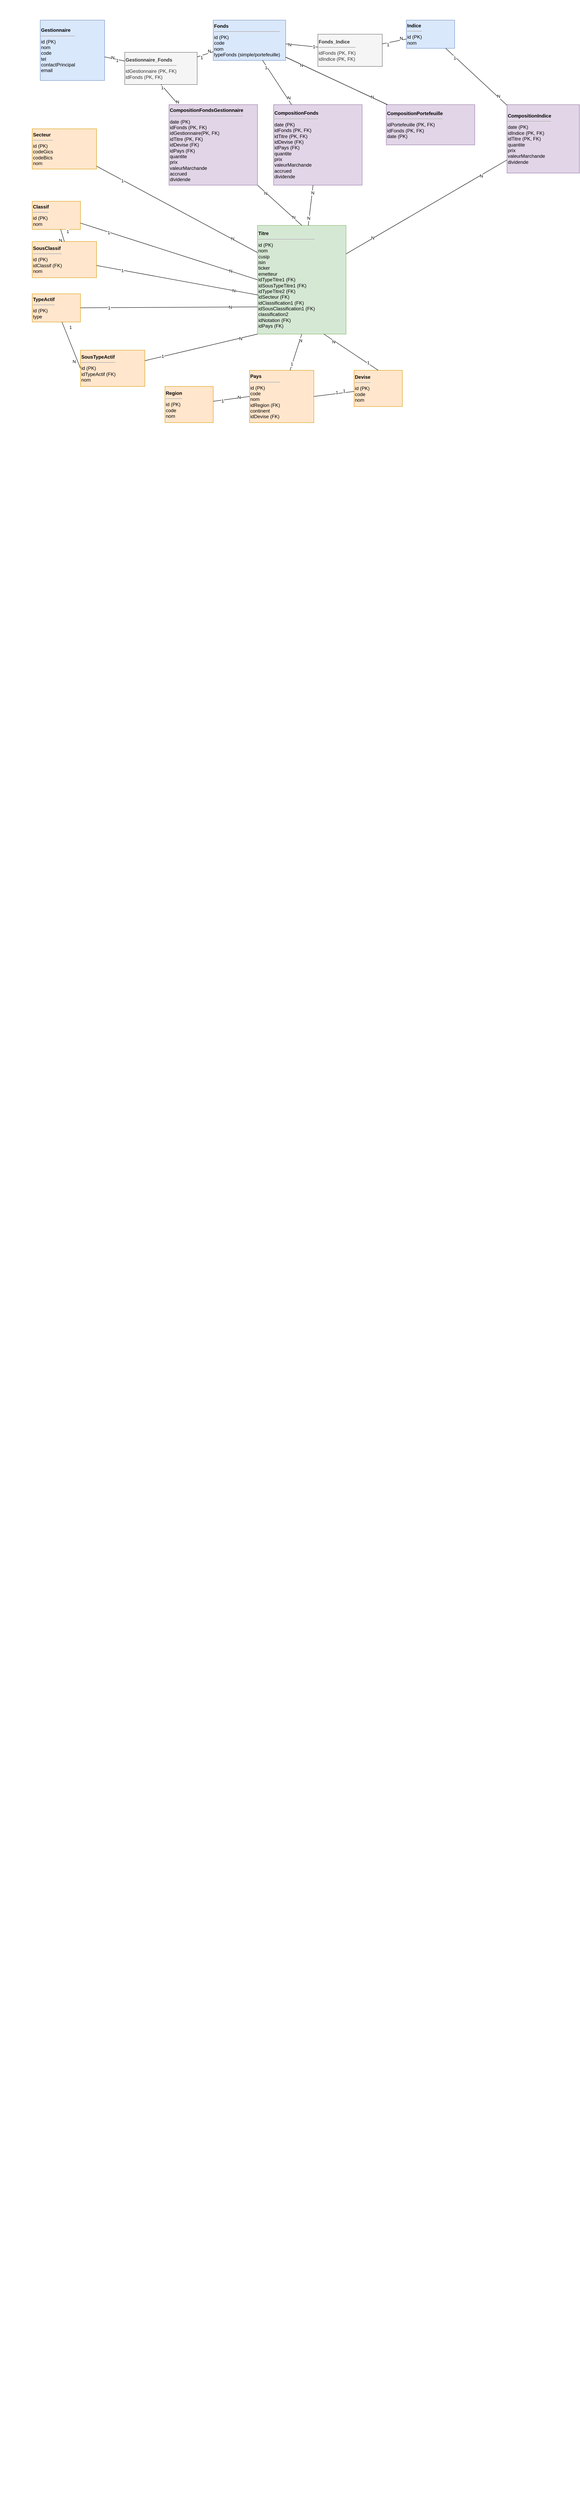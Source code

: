 <mxfile version="27.1.5">
  <diagram name="Page-1" id="4UnigXa3jdpaHzPcY24G">
    <mxGraphModel dx="1426" dy="785" grid="1" gridSize="10" guides="1" tooltips="1" connect="1" arrows="1" fold="1" page="1" pageScale="1" pageWidth="827" pageHeight="1169" math="0" shadow="0">
      <root>
        <mxCell id="0" />
        <mxCell id="1" parent="0" />
        <mxCell id="4aDz28I-DxQdhbOPWTqO-1" value="&#xa;  &#xa;    &#xa;      &#xa;        &#xa;        &#xa;        &#xa;          &#xa;        &#xa;        &#xa;          &#xa;        &#xa;        &#xa;          &#xa;        &#xa;        &#xa;          &#xa;        &#xa;        &#xa;          &#xa;        &#xa;        &#xa;          &#xa;        &#xa;        &#xa;          &#xa;        &#xa;        &#xa;          &#xa;        &#xa;        &#xa;          &#xa;        &#xa;        &#xa;          &#xa;        &#xa;        &#xa;          &#xa;        &#xa;        &#xa;          &#xa;        &#xa;&#xa;        &#xa;          &#xa;        &#xa;        &#xa;          &#xa;            &#xa;            &#xa;          &#xa;        &#xa;        &#xa;          &#xa;            &#xa;          &#xa;        &#xa;        &#xa;          &#xa;            &#xa;          &#xa;        &#xa;        &#xa;          &#xa;            &#xa;            &#xa;            &#xa;              &#xa;            &#xa;          &#xa;        &#xa;        &#xa;          &#xa;            &#xa;          &#xa;        &#xa;        &#xa;          &#xa;            &#xa;          &#xa;        &#xa;&#xa;        &#xa;          &#xa;        &#xa;        &#xa;          &#xa;            &#xa;            &#xa;            &#xa;              &#xa;              &#xa;            &#xa;          &#xa;        &#xa;        &#xa;          &#xa;            &#xa;          &#xa;        &#xa;        &#xa;          &#xa;            &#xa;          &#xa;        &#xa;        &#xa;          &#xa;            &#xa;            &#xa;          &#xa;        &#xa;        &#xa;          &#xa;            &#xa;          &#xa;        &#xa;        &#xa;          &#xa;            &#xa;          &#xa;        &#xa;&#xa;        &#xa;          &#xa;        &#xa;        &#xa;          &#xa;            &#xa;            &#xa;            &#xa;              &#xa;              &#xa;            &#xa;          &#xa;        &#xa;        &#xa;          &#xa;            &#xa;          &#xa;        &#xa;        &#xa;          &#xa;            &#xa;          &#xa;        &#xa;        &#xa;          &#xa;            &#xa;            &#xa;            &#xa;              &#xa;              &#xa;            &#xa;          &#xa;        &#xa;        &#xa;          &#xa;            &#xa;          &#xa;        &#xa;        &#xa;          &#xa;            &#xa;          &#xa;        &#xa;        &#xa;        &#xa;          &#xa;        &#xa;        &#xa;          &#xa;            &#xa;            &#xa;          &#xa;        &#xa;        &#xa;          &#xa;            &#xa;          &#xa;        &#xa;        &#xa;          &#xa;            &#xa;          &#xa;        &#xa;        &#xa;          &#xa;            &#xa;            &#xa;            &#xa;              &#xa;            &#xa;          &#xa;        &#xa;        &#xa;          &#xa;            &#xa;          &#xa;        &#xa;        &#xa;          &#xa;            &#xa;          &#xa;        &#xa;&#xa;        &#xa;          &#xa;        &#xa;        &#xa;          &#xa;            &#xa;            &#xa;          &#xa;        &#xa;        &#xa;          &#xa;            &#xa;          &#xa;        &#xa;        &#xa;          &#xa;            &#xa;          &#xa;        &#xa;        &#xa;          &#xa;            &#xa;            &#xa;            &#xa;              &#xa;              &#xa;            &#xa;          &#xa;        &#xa;        &#xa;          &#xa;            &#xa;          &#xa;        &#xa;        &#xa;          &#xa;            &#xa;          &#xa;        &#xa;&#xa;        &#xa;          &#xa;            &#xa;            &#xa;          &#xa;        &#xa;        &#xa;          &#xa;            &#xa;          &#xa;        &#xa;        &#xa;          &#xa;            &#xa;          &#xa;        &#xa;&#xa;        &#xa;          &#xa;            &#xa;            &#xa;            &#xa;              &#xa;              &#xa;            &#xa;          &#xa;        &#xa;        &#xa;          &#xa;            &#xa;          &#xa;        &#xa;        &#xa;          &#xa;            &#xa;          &#xa;        &#xa;&#xa;        &#xa;          &#xa;            &#xa;            &#xa;          &#xa;        &#xa;        &#xa;          &#xa;            &#xa;          &#xa;        &#xa;        &#xa;          &#xa;            &#xa;          &#xa;        &#xa;&#xa;        &#xa;          &#xa;            &#xa;            &#xa;          &#xa;        &#xa;        &#xa;          &#xa;            &#xa;          &#xa;        &#xa;        &#xa;          &#xa;            &#xa;          &#xa;        &#xa;&#xa;        &#xa;          &#xa;            &#xa;            &#xa;          &#xa;        &#xa;        &#xa;          &#xa;            &#xa;          &#xa;        &#xa;        &#xa;          &#xa;            &#xa;          &#xa;        &#xa;&#xa;        &#xa;          &#xa;            &#xa;            &#xa;          &#xa;        &#xa;        &#xa;          &#xa;            &#xa;          &#xa;        &#xa;        &#xa;          &#xa;            &#xa;          &#xa;        &#xa;&#xa;        &#xa;          &#xa;            &#xa;            &#xa;            &#xa;              &#xa;              &#xa;            &#xa;          &#xa;        &#xa;        &#xa;          &#xa;            &#xa;          &#xa;        &#xa;        &#xa;          &#xa;            &#xa;          &#xa;        &#xa;&#xa;        &#xa;          &#xa;            &#xa;            &#xa;            &#xa;              &#xa;              &#xa;            &#xa;          &#xa;        &#xa;        &#xa;          &#xa;            &#xa;          &#xa;        &#xa;        &#xa;          &#xa;            &#xa;          &#xa;        &#xa;&#xa;        &#xa;          &#xa;            &#xa;            &#xa;            &#xa;              &#xa;              &#xa;            &#xa;          &#xa;        &#xa;        &#xa;          &#xa;            &#xa;          &#xa;        &#xa;        &#xa;          &#xa;            &#xa;          &#xa;        &#xa;&#xa;        &#xa;          &#xa;            &#xa;            &#xa;            &#xa;              &#xa;              &#xa;            &#xa;          &#xa;        &#xa;        &#xa;          &#xa;            &#xa;          &#xa;        &#xa;        &#xa;          " style="text;whiteSpace=wrap;html=1;" parent="1" vertex="1">
          <mxGeometry width="30" height="6210" as="geometry" />
        </mxCell>
        <mxCell id="JOn8NHraKDoiAnN0dRts-1" value="&lt;b&gt;Gestionnaire&lt;/b&gt;&lt;hr&gt;id (PK)&lt;br&gt;nom&lt;br&gt;code&lt;br&gt;tel&lt;br&gt;contactPrincipal&lt;br&gt;email" style="rounded=0;whiteSpace=wrap;html=1;align=left;fillColor=#dae8fc;strokeColor=#6c8ebf;" vertex="1" parent="1">
          <mxGeometry x="100" y="50" width="160" height="150" as="geometry" />
        </mxCell>
        <mxCell id="JOn8NHraKDoiAnN0dRts-2" value="&lt;b&gt;Region&lt;/b&gt;&lt;hr&gt;id (PK)&lt;br&gt;code&lt;br&gt;nom" style="rounded=0;whiteSpace=wrap;html=1;align=left;fillColor=#ffe6cc;strokeColor=#d79b00;" vertex="1" parent="1">
          <mxGeometry x="410" y="960" width="120" height="90" as="geometry" />
        </mxCell>
        <mxCell id="JOn8NHraKDoiAnN0dRts-3" value="&lt;b&gt;Pays&lt;/b&gt;&lt;hr&gt;id (PK)&lt;br&gt;code&lt;br&gt;nom&lt;br&gt;idRegion (FK)&lt;br&gt;continent&lt;br&gt;idDevise (FK)" style="rounded=0;whiteSpace=wrap;html=1;align=left;fillColor=#ffe6cc;strokeColor=#d79b00;" vertex="1" parent="1">
          <mxGeometry x="620" y="920" width="160" height="130" as="geometry" />
        </mxCell>
        <mxCell id="JOn8NHraKDoiAnN0dRts-4" value="&lt;b&gt;Devise&lt;/b&gt;&lt;hr&gt;id (PK)&lt;br&gt;code&lt;br&gt;nom" style="rounded=0;whiteSpace=wrap;html=1;align=left;fillColor=#ffe6cc;strokeColor=#d79b00;" vertex="1" parent="1">
          <mxGeometry x="880" y="920" width="120" height="90" as="geometry" />
        </mxCell>
        <mxCell id="JOn8NHraKDoiAnN0dRts-5" value="&lt;b&gt;Secteur&lt;/b&gt;&lt;hr&gt;id (PK)&lt;br&gt;codeGics&lt;br&gt;codeBics&lt;br&gt;nom" style="rounded=0;whiteSpace=wrap;html=1;align=left;fillColor=#ffe6cc;strokeColor=#d79b00;" vertex="1" parent="1">
          <mxGeometry x="80" y="320" width="160" height="100" as="geometry" />
        </mxCell>
        <mxCell id="JOn8NHraKDoiAnN0dRts-6" value="&lt;b&gt;TypeActif&lt;/b&gt;&lt;hr&gt;id (PK)&lt;br&gt;type" style="rounded=0;whiteSpace=wrap;html=1;align=left;fillColor=#ffe6cc;strokeColor=#d79b00;" vertex="1" parent="1">
          <mxGeometry x="80" y="730" width="120" height="70" as="geometry" />
        </mxCell>
        <mxCell id="JOn8NHraKDoiAnN0dRts-7" value="&lt;b&gt;SousTypeActif&lt;/b&gt;&lt;hr&gt;id (PK)&lt;br&gt;idTypeActif (FK)&lt;br&gt;nom" style="rounded=0;whiteSpace=wrap;html=1;align=left;fillColor=#ffe6cc;strokeColor=#d79b00;" vertex="1" parent="1">
          <mxGeometry x="200" y="870" width="160" height="90" as="geometry" />
        </mxCell>
        <mxCell id="JOn8NHraKDoiAnN0dRts-8" value="&lt;b&gt;Classif&lt;/b&gt;&lt;hr&gt;id (PK)&lt;br&gt;nom" style="rounded=0;whiteSpace=wrap;html=1;align=left;fillColor=#ffe6cc;strokeColor=#d79b00;" vertex="1" parent="1">
          <mxGeometry x="80" y="500" width="120" height="70" as="geometry" />
        </mxCell>
        <mxCell id="JOn8NHraKDoiAnN0dRts-9" value="&lt;b&gt;SousClassif&lt;/b&gt;&lt;hr&gt;id (PK)&lt;br&gt;idClassif (FK)&lt;br&gt;nom" style="rounded=0;whiteSpace=wrap;html=1;align=left;fillColor=#ffe6cc;strokeColor=#d79b00;" vertex="1" parent="1">
          <mxGeometry x="80" y="600" width="160" height="90" as="geometry" />
        </mxCell>
        <mxCell id="JOn8NHraKDoiAnN0dRts-10" value="&lt;b&gt;Titre&lt;/b&gt;&lt;hr&gt;id (PK)&lt;br&gt;nom&lt;br&gt;cusip&lt;br&gt;isin&lt;br&gt;ticker&lt;br&gt;emetteur&lt;br&gt;idTypeTitre1 (FK)&lt;br&gt;idSousTypeTitre1 (FK)&lt;br&gt;idTypeTitre2 (FK)&lt;br&gt;idSecteur (FK)&lt;br&gt;idClassification1 (FK)&lt;br&gt;idSousClassification1 (FK)&lt;br&gt;classification2&lt;br&gt;idNotation (FK)&lt;br&gt;idPays (FK)" style="rounded=0;whiteSpace=wrap;html=1;align=left;fillColor=#d5e8d4;strokeColor=#82b366;" vertex="1" parent="1">
          <mxGeometry x="640" y="560" width="220" height="270" as="geometry" />
        </mxCell>
        <mxCell id="JOn8NHraKDoiAnN0dRts-11" value="&lt;b&gt;Indice&lt;/b&gt;&lt;hr&gt;id (PK)&lt;br&gt;nom" style="rounded=0;whiteSpace=wrap;html=1;align=left;fillColor=#dae8fc;strokeColor=#6c8ebf;" vertex="1" parent="1">
          <mxGeometry x="1010" y="50" width="120" height="70" as="geometry" />
        </mxCell>
        <mxCell id="JOn8NHraKDoiAnN0dRts-12" value="&lt;b&gt;Fonds&lt;/b&gt;&lt;hr&gt;id (PK)&lt;br&gt;code&lt;br&gt;nom&lt;br&gt;typeFonds (simple/portefeuille)" style="rounded=0;whiteSpace=wrap;html=1;align=left;fillColor=#dae8fc;strokeColor=#6c8ebf;" vertex="1" parent="1">
          <mxGeometry x="530" y="50" width="180" height="100" as="geometry" />
        </mxCell>
        <mxCell id="JOn8NHraKDoiAnN0dRts-13" value="&lt;b&gt;Gestionnaire_Fonds&lt;/b&gt;&lt;hr&gt;idGestionnaire (PK, FK)&lt;br&gt;idFonds (PK, FK)" style="rounded=0;whiteSpace=wrap;html=1;align=left;fillColor=#f5f5f5;fontColor=#333333;strokeColor=#666666;" vertex="1" parent="1">
          <mxGeometry x="310" y="130" width="180" height="80" as="geometry" />
        </mxCell>
        <mxCell id="JOn8NHraKDoiAnN0dRts-14" value="" style="endArrow=none;html=1;rounded=0;startArrow=none;startFill=0;" edge="1" parent="1" source="JOn8NHraKDoiAnN0dRts-1" target="JOn8NHraKDoiAnN0dRts-13">
          <mxGeometry width="50" height="50" relative="1" as="geometry">
            <mxPoint x="180" y="200" as="sourcePoint" />
            <mxPoint x="300" y="190" as="targetPoint" />
          </mxGeometry>
        </mxCell>
        <mxCell id="JOn8NHraKDoiAnN0dRts-15" value="N" style="edgeLabel;html=1;align=center;verticalAlign=middle;resizable=0;points=[];" vertex="1" connectable="0" parent="JOn8NHraKDoiAnN0dRts-14">
          <mxGeometry x="-0.8" y="2" relative="1" as="geometry">
            <mxPoint x="14" y="2" as="offset" />
          </mxGeometry>
        </mxCell>
        <mxCell id="JOn8NHraKDoiAnN0dRts-16" value="1" style="edgeLabel;html=1;align=center;verticalAlign=middle;resizable=0;points=[];" vertex="1" connectable="0" parent="JOn8NHraKDoiAnN0dRts-14">
          <mxGeometry x="0.67" y="2" relative="1" as="geometry">
            <mxPoint x="-11" y="2" as="offset" />
          </mxGeometry>
        </mxCell>
        <mxCell id="JOn8NHraKDoiAnN0dRts-17" value="" style="endArrow=none;html=1;rounded=0;startArrow=none;startFill=0;" edge="1" parent="1" source="JOn8NHraKDoiAnN0dRts-12" target="JOn8NHraKDoiAnN0dRts-13">
          <mxGeometry width="50" height="50" relative="1" as="geometry">
            <mxPoint x="690" y="550" as="sourcePoint" />
            <mxPoint x="480" y="190" as="targetPoint" />
          </mxGeometry>
        </mxCell>
        <mxCell id="JOn8NHraKDoiAnN0dRts-18" value="N" style="edgeLabel;html=1;align=center;verticalAlign=middle;resizable=0;points=[];" vertex="1" connectable="0" parent="JOn8NHraKDoiAnN0dRts-17">
          <mxGeometry x="-0.66" y="-2" relative="1" as="geometry">
            <mxPoint x="-3" y="-2" as="offset" />
          </mxGeometry>
        </mxCell>
        <mxCell id="JOn8NHraKDoiAnN0dRts-19" value="1" style="edgeLabel;html=1;align=center;verticalAlign=middle;resizable=0;points=[];" vertex="1" connectable="0" parent="JOn8NHraKDoiAnN0dRts-17">
          <mxGeometry x="0.67" y="2" relative="1" as="geometry">
            <mxPoint x="3" y="2" as="offset" />
          </mxGeometry>
        </mxCell>
        <mxCell id="JOn8NHraKDoiAnN0dRts-20" value="&lt;b&gt;CompositionFonds&lt;/b&gt;&lt;hr&gt;date (PK)&lt;br&gt;idFonds (PK, FK)&lt;br&gt;idTitre (PK, FK)&lt;br&gt;idDevise (FK)&lt;br&gt;idPays (FK)&lt;br&gt;quantite&lt;br&gt;prix&lt;br&gt;valeurMarchande&lt;br&gt;accrued&lt;br&gt;dividende" style="rounded=0;whiteSpace=wrap;html=1;align=left;fillColor=#e1d5e7;strokeColor=#9673a6;" vertex="1" parent="1">
          <mxGeometry x="680" y="260" width="220" height="200" as="geometry" />
        </mxCell>
        <mxCell id="JOn8NHraKDoiAnN0dRts-21" value="" style="endArrow=none;html=1;rounded=0;startArrow=none;startFill=0;" edge="1" parent="1" source="JOn8NHraKDoiAnN0dRts-12" target="JOn8NHraKDoiAnN0dRts-20">
          <mxGeometry width="50" height="50" relative="1" as="geometry">
            <mxPoint x="690" y="650" as="sourcePoint" />
            <mxPoint x="210" y="850" as="targetPoint" />
          </mxGeometry>
        </mxCell>
        <mxCell id="JOn8NHraKDoiAnN0dRts-22" value="1" style="edgeLabel;html=1;align=center;verticalAlign=middle;resizable=0;points=[];" vertex="1" connectable="0" parent="JOn8NHraKDoiAnN0dRts-21">
          <mxGeometry x="-0.66" y="-2" relative="1" as="geometry">
            <mxPoint x="-3" y="-2" as="offset" />
          </mxGeometry>
        </mxCell>
        <mxCell id="JOn8NHraKDoiAnN0dRts-23" value="N" style="edgeLabel;html=1;align=center;verticalAlign=middle;resizable=0;points=[];" vertex="1" connectable="0" parent="JOn8NHraKDoiAnN0dRts-21">
          <mxGeometry x="0.67" y="2" relative="1" as="geometry">
            <mxPoint x="3" y="2" as="offset" />
          </mxGeometry>
        </mxCell>
        <mxCell id="JOn8NHraKDoiAnN0dRts-24" value="" style="endArrow=none;html=1;rounded=0;startArrow=none;startFill=0;" edge="1" parent="1" source="JOn8NHraKDoiAnN0dRts-10" target="JOn8NHraKDoiAnN0dRts-20">
          <mxGeometry width="50" height="50" relative="1" as="geometry">
            <mxPoint x="210" y="780" as="sourcePoint" />
            <mxPoint x="210" y="850" as="targetPoint" />
          </mxGeometry>
        </mxCell>
        <mxCell id="JOn8NHraKDoiAnN0dRts-25" value="N" style="edgeLabel;html=1;align=center;verticalAlign=middle;resizable=0;points=[];" vertex="1" connectable="0" parent="JOn8NHraKDoiAnN0dRts-24">
          <mxGeometry x="-0.66" y="-2" relative="1" as="geometry">
            <mxPoint x="-3" y="-2" as="offset" />
          </mxGeometry>
        </mxCell>
        <mxCell id="JOn8NHraKDoiAnN0dRts-26" value="N" style="edgeLabel;html=1;align=center;verticalAlign=middle;resizable=0;points=[];" vertex="1" connectable="0" parent="JOn8NHraKDoiAnN0dRts-24">
          <mxGeometry x="0.67" y="2" relative="1" as="geometry">
            <mxPoint x="3" y="2" as="offset" />
          </mxGeometry>
        </mxCell>
        <mxCell id="JOn8NHraKDoiAnN0dRts-27" value="&lt;b&gt;CompositionPortefeuille&lt;/b&gt;&lt;hr&gt;idPortefeuille (PK, FK)&lt;br&gt;idFonds (PK, FK)&lt;br&gt;date (PK)" style="rounded=0;whiteSpace=wrap;html=1;align=left;fillColor=#e1d5e7;strokeColor=#9673a6;" vertex="1" parent="1">
          <mxGeometry x="960" y="260" width="220" height="100" as="geometry" />
        </mxCell>
        <mxCell id="JOn8NHraKDoiAnN0dRts-28" value="" style="endArrow=none;html=1;rounded=0;startArrow=none;startFill=0;" edge="1" parent="1" source="JOn8NHraKDoiAnN0dRts-12" target="JOn8NHraKDoiAnN0dRts-27">
          <mxGeometry width="50" height="50" relative="1" as="geometry">
            <mxPoint x="690" y="650" as="sourcePoint" />
            <mxPoint x="960" y="700" as="targetPoint" />
          </mxGeometry>
        </mxCell>
        <mxCell id="JOn8NHraKDoiAnN0dRts-29" value="1" style="edgeLabel;html=1;align=center;verticalAlign=middle;resizable=0;points=[];" vertex="1" connectable="0" parent="JOn8NHraKDoiAnN0dRts-28">
          <mxGeometry x="-0.66" y="-2" relative="1" as="geometry">
            <mxPoint x="-3" y="-2" as="offset" />
          </mxGeometry>
        </mxCell>
        <mxCell id="JOn8NHraKDoiAnN0dRts-30" value="N" style="edgeLabel;html=1;align=center;verticalAlign=middle;resizable=0;points=[];" vertex="1" connectable="0" parent="JOn8NHraKDoiAnN0dRts-28">
          <mxGeometry x="0.67" y="2" relative="1" as="geometry">
            <mxPoint x="3" y="2" as="offset" />
          </mxGeometry>
        </mxCell>
        <mxCell id="JOn8NHraKDoiAnN0dRts-31" value="" style="endArrow=none;html=1;rounded=0;startArrow=none;startFill=0;" edge="1" parent="1" source="JOn8NHraKDoiAnN0dRts-12" target="JOn8NHraKDoiAnN0dRts-27">
          <mxGeometry width="50" height="50" relative="1" as="geometry">
            <mxPoint x="690" y="650" as="sourcePoint" />
            <mxPoint x="960" y="700" as="targetPoint" />
          </mxGeometry>
        </mxCell>
        <mxCell id="JOn8NHraKDoiAnN0dRts-32" value="N" style="edgeLabel;html=1;align=center;verticalAlign=middle;resizable=0;points=[];" vertex="1" connectable="0" parent="JOn8NHraKDoiAnN0dRts-31">
          <mxGeometry x="-0.66" y="-2" relative="1" as="geometry">
            <mxPoint x="-3" y="-2" as="offset" />
          </mxGeometry>
        </mxCell>
        <mxCell id="JOn8NHraKDoiAnN0dRts-33" value="N" style="edgeLabel;html=1;align=center;verticalAlign=middle;resizable=0;points=[];" vertex="1" connectable="0" parent="JOn8NHraKDoiAnN0dRts-31">
          <mxGeometry x="0.67" y="2" relative="1" as="geometry">
            <mxPoint x="3" y="2" as="offset" />
          </mxGeometry>
        </mxCell>
        <mxCell id="JOn8NHraKDoiAnN0dRts-34" value="&lt;b&gt;Fonds_Indice&lt;/b&gt;&lt;hr&gt;idFonds (PK, FK)&lt;br&gt;idIndice (PK, FK)" style="rounded=0;whiteSpace=wrap;html=1;align=left;fillColor=#f5f5f5;fontColor=#333333;strokeColor=#666666;" vertex="1" parent="1">
          <mxGeometry x="790" y="85" width="160" height="80" as="geometry" />
        </mxCell>
        <mxCell id="JOn8NHraKDoiAnN0dRts-35" value="" style="endArrow=none;html=1;rounded=0;startArrow=none;startFill=0;" edge="1" parent="1" source="JOn8NHraKDoiAnN0dRts-12" target="JOn8NHraKDoiAnN0dRts-34">
          <mxGeometry width="50" height="50" relative="1" as="geometry">
            <mxPoint x="690" y="550" as="sourcePoint" />
            <mxPoint x="690" y="530" as="targetPoint" />
          </mxGeometry>
        </mxCell>
        <mxCell id="JOn8NHraKDoiAnN0dRts-36" value="N" style="edgeLabel;html=1;align=center;verticalAlign=middle;resizable=0;points=[];" vertex="1" connectable="0" parent="JOn8NHraKDoiAnN0dRts-35">
          <mxGeometry x="-0.66" y="-2" relative="1" as="geometry">
            <mxPoint x="-3" y="-2" as="offset" />
          </mxGeometry>
        </mxCell>
        <mxCell id="JOn8NHraKDoiAnN0dRts-37" value="1" style="edgeLabel;html=1;align=center;verticalAlign=middle;resizable=0;points=[];" vertex="1" connectable="0" parent="JOn8NHraKDoiAnN0dRts-35">
          <mxGeometry x="0.67" y="2" relative="1" as="geometry">
            <mxPoint x="3" y="2" as="offset" />
          </mxGeometry>
        </mxCell>
        <mxCell id="JOn8NHraKDoiAnN0dRts-38" value="" style="endArrow=none;html=1;rounded=0;startArrow=none;startFill=0;" edge="1" parent="1" source="JOn8NHraKDoiAnN0dRts-11" target="JOn8NHraKDoiAnN0dRts-34">
          <mxGeometry width="50" height="50" relative="1" as="geometry">
            <mxPoint x="460" y="620" as="sourcePoint" />
            <mxPoint x="600" y="490" as="targetPoint" />
          </mxGeometry>
        </mxCell>
        <mxCell id="JOn8NHraKDoiAnN0dRts-39" value="N" style="edgeLabel;html=1;align=center;verticalAlign=middle;resizable=0;points=[];" vertex="1" connectable="0" parent="JOn8NHraKDoiAnN0dRts-38">
          <mxGeometry x="-0.66" y="-2" relative="1" as="geometry">
            <mxPoint x="-3" y="-2" as="offset" />
          </mxGeometry>
        </mxCell>
        <mxCell id="JOn8NHraKDoiAnN0dRts-40" value="1" style="edgeLabel;html=1;align=center;verticalAlign=middle;resizable=0;points=[];" vertex="1" connectable="0" parent="JOn8NHraKDoiAnN0dRts-38">
          <mxGeometry x="0.67" y="2" relative="1" as="geometry">
            <mxPoint x="3" y="2" as="offset" />
          </mxGeometry>
        </mxCell>
        <mxCell id="JOn8NHraKDoiAnN0dRts-41" value="&lt;b&gt;CompositionIndice&lt;/b&gt;&lt;hr&gt;date (PK)&lt;br&gt;idIndice (PK, FK)&lt;br&gt;idTitre (PK, FK)&lt;br&gt;quantite&lt;br&gt;prix&lt;br&gt;valeurMarchande&lt;br&gt;dividende" style="rounded=0;whiteSpace=wrap;html=1;align=left;fillColor=#e1d5e7;strokeColor=#9673a6;" vertex="1" parent="1">
          <mxGeometry x="1260" y="260" width="180" height="170" as="geometry" />
        </mxCell>
        <mxCell id="JOn8NHraKDoiAnN0dRts-42" value="" style="endArrow=none;html=1;rounded=0;startArrow=none;startFill=0;" edge="1" parent="1" source="JOn8NHraKDoiAnN0dRts-11" target="JOn8NHraKDoiAnN0dRts-41">
          <mxGeometry width="50" height="50" relative="1" as="geometry">
            <mxPoint x="460" y="620" as="sourcePoint" />
            <mxPoint x="490" y="700" as="targetPoint" />
          </mxGeometry>
        </mxCell>
        <mxCell id="JOn8NHraKDoiAnN0dRts-43" value="1" style="edgeLabel;html=1;align=center;verticalAlign=middle;resizable=0;points=[];" vertex="1" connectable="0" parent="JOn8NHraKDoiAnN0dRts-42">
          <mxGeometry x="-0.66" y="-2" relative="1" as="geometry">
            <mxPoint x="-3" y="-2" as="offset" />
          </mxGeometry>
        </mxCell>
        <mxCell id="JOn8NHraKDoiAnN0dRts-44" value="N" style="edgeLabel;html=1;align=center;verticalAlign=middle;resizable=0;points=[];" vertex="1" connectable="0" parent="JOn8NHraKDoiAnN0dRts-42">
          <mxGeometry x="0.67" y="2" relative="1" as="geometry">
            <mxPoint x="3" y="2" as="offset" />
          </mxGeometry>
        </mxCell>
        <mxCell id="JOn8NHraKDoiAnN0dRts-45" value="" style="endArrow=none;html=1;rounded=0;startArrow=none;startFill=0;" edge="1" parent="1" source="JOn8NHraKDoiAnN0dRts-10" target="JOn8NHraKDoiAnN0dRts-41">
          <mxGeometry width="50" height="50" relative="1" as="geometry">
            <mxPoint x="210" y="780" as="sourcePoint" />
            <mxPoint x="490" y="700" as="targetPoint" />
          </mxGeometry>
        </mxCell>
        <mxCell id="JOn8NHraKDoiAnN0dRts-46" value="N" style="edgeLabel;html=1;align=center;verticalAlign=middle;resizable=0;points=[];" vertex="1" connectable="0" parent="JOn8NHraKDoiAnN0dRts-45">
          <mxGeometry x="-0.66" y="-2" relative="1" as="geometry">
            <mxPoint x="-3" y="-2" as="offset" />
          </mxGeometry>
        </mxCell>
        <mxCell id="JOn8NHraKDoiAnN0dRts-47" value="N" style="edgeLabel;html=1;align=center;verticalAlign=middle;resizable=0;points=[];" vertex="1" connectable="0" parent="JOn8NHraKDoiAnN0dRts-45">
          <mxGeometry x="0.67" y="2" relative="1" as="geometry">
            <mxPoint x="3" y="2" as="offset" />
          </mxGeometry>
        </mxCell>
        <mxCell id="JOn8NHraKDoiAnN0dRts-48" value="" style="endArrow=none;html=1;rounded=0;startArrow=none;startFill=0;entryX=0;entryY=0.25;entryDx=0;entryDy=0;" edge="1" parent="1" source="JOn8NHraKDoiAnN0dRts-5" target="JOn8NHraKDoiAnN0dRts-10">
          <mxGeometry width="50" height="50" relative="1" as="geometry">
            <mxPoint x="180" y="350" as="sourcePoint" />
            <mxPoint x="410" y="420" as="targetPoint" />
          </mxGeometry>
        </mxCell>
        <mxCell id="JOn8NHraKDoiAnN0dRts-49" value="1" style="edgeLabel;html=1;align=center;verticalAlign=middle;resizable=0;points=[];" vertex="1" connectable="0" parent="JOn8NHraKDoiAnN0dRts-48">
          <mxGeometry x="-0.66" y="-2" relative="1" as="geometry">
            <mxPoint x="-3" y="-2" as="offset" />
          </mxGeometry>
        </mxCell>
        <mxCell id="JOn8NHraKDoiAnN0dRts-50" value="N" style="edgeLabel;html=1;align=center;verticalAlign=middle;resizable=0;points=[];" vertex="1" connectable="0" parent="JOn8NHraKDoiAnN0dRts-48">
          <mxGeometry x="0.67" y="2" relative="1" as="geometry">
            <mxPoint x="3" y="2" as="offset" />
          </mxGeometry>
        </mxCell>
        <mxCell id="JOn8NHraKDoiAnN0dRts-51" value="" style="endArrow=none;html=1;rounded=0;startArrow=none;startFill=0;" edge="1" parent="1" source="JOn8NHraKDoiAnN0dRts-3">
          <mxGeometry width="50" height="50" relative="1" as="geometry">
            <mxPoint x="630" y="180" as="sourcePoint" />
            <mxPoint x="750" y="830" as="targetPoint" />
          </mxGeometry>
        </mxCell>
        <mxCell id="JOn8NHraKDoiAnN0dRts-52" value="1" style="edgeLabel;html=1;align=center;verticalAlign=middle;resizable=0;points=[];" vertex="1" connectable="0" parent="JOn8NHraKDoiAnN0dRts-51">
          <mxGeometry x="-0.66" y="-2" relative="1" as="geometry">
            <mxPoint x="-3" y="-2" as="offset" />
          </mxGeometry>
        </mxCell>
        <mxCell id="JOn8NHraKDoiAnN0dRts-53" value="N" style="edgeLabel;html=1;align=center;verticalAlign=middle;resizable=0;points=[];" vertex="1" connectable="0" parent="JOn8NHraKDoiAnN0dRts-51">
          <mxGeometry x="0.67" y="2" relative="1" as="geometry">
            <mxPoint x="3" y="2" as="offset" />
          </mxGeometry>
        </mxCell>
        <mxCell id="JOn8NHraKDoiAnN0dRts-54" value="" style="endArrow=none;html=1;rounded=0;entryX=0;entryY=0.5;entryDx=0;entryDy=0;startArrow=none;startFill=0;" edge="1" parent="1" source="JOn8NHraKDoiAnN0dRts-2" target="JOn8NHraKDoiAnN0dRts-3">
          <mxGeometry width="50" height="50" relative="1" as="geometry">
            <mxPoint x="-486" y="685" as="sourcePoint" />
            <mxPoint x="-406" y="685" as="targetPoint" />
          </mxGeometry>
        </mxCell>
        <mxCell id="JOn8NHraKDoiAnN0dRts-55" value="1" style="edgeLabel;html=1;align=center;verticalAlign=middle;resizable=0;points=[];" vertex="1" connectable="0" parent="JOn8NHraKDoiAnN0dRts-54">
          <mxGeometry x="-0.803" y="2" relative="1" as="geometry">
            <mxPoint x="14" y="2" as="offset" />
          </mxGeometry>
        </mxCell>
        <mxCell id="JOn8NHraKDoiAnN0dRts-56" value="N" style="edgeLabel;html=1;align=center;verticalAlign=middle;resizable=0;points=[];" vertex="1" connectable="0" parent="JOn8NHraKDoiAnN0dRts-54">
          <mxGeometry x="0.673" y="2" relative="1" as="geometry">
            <mxPoint x="-11" y="2" as="offset" />
          </mxGeometry>
        </mxCell>
        <mxCell id="JOn8NHraKDoiAnN0dRts-57" value="" style="endArrow=none;html=1;rounded=0;entryX=1;entryY=0.5;entryDx=0;entryDy=0;" edge="1" parent="1" source="JOn8NHraKDoiAnN0dRts-4" target="JOn8NHraKDoiAnN0dRts-3">
          <mxGeometry width="50" height="50" relative="1" as="geometry">
            <mxPoint x="-246" y="685" as="sourcePoint" />
            <mxPoint x="-176" y="685" as="targetPoint" />
          </mxGeometry>
        </mxCell>
        <mxCell id="JOn8NHraKDoiAnN0dRts-58" value="1" style="edgeLabel;html=1;align=center;verticalAlign=middle;resizable=0;points=[];" vertex="1" connectable="0" parent="JOn8NHraKDoiAnN0dRts-57">
          <mxGeometry x="0.047" y="-2" relative="1" as="geometry">
            <mxPoint x="10" y="-2" as="offset" />
          </mxGeometry>
        </mxCell>
        <mxCell id="JOn8NHraKDoiAnN0dRts-59" value="1" style="edgeLabel;html=1;align=center;verticalAlign=middle;resizable=0;points=[];" vertex="1" connectable="0" parent="JOn8NHraKDoiAnN0dRts-57">
          <mxGeometry x="-0.707" y="-2" relative="1" as="geometry">
            <mxPoint x="-10" y="-2" as="offset" />
          </mxGeometry>
        </mxCell>
        <mxCell id="JOn8NHraKDoiAnN0dRts-60" value="" style="endArrow=none;html=1;rounded=0;entryX=0;entryY=0.5;entryDx=0;entryDy=0;startArrow=none;startFill=0;" edge="1" parent="1" source="JOn8NHraKDoiAnN0dRts-6" target="JOn8NHraKDoiAnN0dRts-7">
          <mxGeometry width="50" height="50" relative="1" as="geometry">
            <mxPoint x="470" y="285" as="sourcePoint" />
            <mxPoint x="550" y="285" as="targetPoint" />
          </mxGeometry>
        </mxCell>
        <mxCell id="JOn8NHraKDoiAnN0dRts-61" value="1" style="edgeLabel;html=1;align=center;verticalAlign=middle;resizable=0;points=[];" vertex="1" connectable="0" parent="JOn8NHraKDoiAnN0dRts-60">
          <mxGeometry x="-0.803" y="2" relative="1" as="geometry">
            <mxPoint x="14" y="2" as="offset" />
          </mxGeometry>
        </mxCell>
        <mxCell id="JOn8NHraKDoiAnN0dRts-62" value="N" style="edgeLabel;html=1;align=center;verticalAlign=middle;resizable=0;points=[];" vertex="1" connectable="0" parent="JOn8NHraKDoiAnN0dRts-60">
          <mxGeometry x="0.673" y="2" relative="1" as="geometry">
            <mxPoint x="-11" y="2" as="offset" />
          </mxGeometry>
        </mxCell>
        <mxCell id="JOn8NHraKDoiAnN0dRts-63" value="" style="endArrow=none;html=1;rounded=0;entryX=0.5;entryY=0;entryDx=0;entryDy=0;startArrow=none;startFill=0;" edge="1" parent="1" source="JOn8NHraKDoiAnN0dRts-8" target="JOn8NHraKDoiAnN0dRts-9">
          <mxGeometry width="50" height="50" relative="1" as="geometry">
            <mxPoint x="470" y="435" as="sourcePoint" />
            <mxPoint x="550" y="435" as="targetPoint" />
          </mxGeometry>
        </mxCell>
        <mxCell id="JOn8NHraKDoiAnN0dRts-64" value="1" style="edgeLabel;html=1;align=center;verticalAlign=middle;resizable=0;points=[];" vertex="1" connectable="0" parent="JOn8NHraKDoiAnN0dRts-63">
          <mxGeometry x="-0.803" y="2" relative="1" as="geometry">
            <mxPoint x="14" y="2" as="offset" />
          </mxGeometry>
        </mxCell>
        <mxCell id="JOn8NHraKDoiAnN0dRts-65" value="N" style="edgeLabel;html=1;align=center;verticalAlign=middle;resizable=0;points=[];" vertex="1" connectable="0" parent="JOn8NHraKDoiAnN0dRts-63">
          <mxGeometry x="0.673" y="2" relative="1" as="geometry">
            <mxPoint x="-11" y="2" as="offset" />
          </mxGeometry>
        </mxCell>
        <mxCell id="JOn8NHraKDoiAnN0dRts-66" value="" style="endArrow=none;html=1;rounded=0;entryX=0;entryY=0.75;entryDx=0;entryDy=0;" edge="1" parent="1" source="JOn8NHraKDoiAnN0dRts-6" target="JOn8NHraKDoiAnN0dRts-10">
          <mxGeometry width="50" height="50" relative="1" as="geometry">
            <mxPoint x="410" y="320" as="sourcePoint" />
            <mxPoint x="250" y="550" as="targetPoint" />
          </mxGeometry>
        </mxCell>
        <mxCell id="JOn8NHraKDoiAnN0dRts-67" value="1" style="edgeLabel;html=1;align=center;verticalAlign=middle;resizable=0;points=[];" vertex="1" connectable="0" parent="JOn8NHraKDoiAnN0dRts-66">
          <mxGeometry x="-0.667" y="-2" relative="1" as="geometry">
            <mxPoint x="-3" y="-2" as="offset" />
          </mxGeometry>
        </mxCell>
        <mxCell id="JOn8NHraKDoiAnN0dRts-68" value="N" style="edgeLabel;html=1;align=center;verticalAlign=middle;resizable=0;points=[];" vertex="1" connectable="0" parent="JOn8NHraKDoiAnN0dRts-66">
          <mxGeometry x="0.678" y="2" relative="1" as="geometry">
            <mxPoint x="3" y="2" as="offset" />
          </mxGeometry>
        </mxCell>
        <mxCell id="JOn8NHraKDoiAnN0dRts-69" value="" style="endArrow=none;html=1;rounded=0;entryX=0;entryY=1;entryDx=0;entryDy=0;" edge="1" parent="1" source="JOn8NHraKDoiAnN0dRts-7" target="JOn8NHraKDoiAnN0dRts-10">
          <mxGeometry width="50" height="50" relative="1" as="geometry">
            <mxPoint x="630" y="340" as="sourcePoint" />
            <mxPoint x="250" y="550" as="targetPoint" />
          </mxGeometry>
        </mxCell>
        <mxCell id="JOn8NHraKDoiAnN0dRts-70" value="1" style="edgeLabel;html=1;align=center;verticalAlign=middle;resizable=0;points=[];" vertex="1" connectable="0" parent="JOn8NHraKDoiAnN0dRts-69">
          <mxGeometry x="-0.667" y="-2" relative="1" as="geometry">
            <mxPoint x="-3" y="-2" as="offset" />
          </mxGeometry>
        </mxCell>
        <mxCell id="JOn8NHraKDoiAnN0dRts-71" value="N" style="edgeLabel;html=1;align=center;verticalAlign=middle;resizable=0;points=[];" vertex="1" connectable="0" parent="JOn8NHraKDoiAnN0dRts-69">
          <mxGeometry x="0.678" y="2" relative="1" as="geometry">
            <mxPoint x="3" y="2" as="offset" />
          </mxGeometry>
        </mxCell>
        <mxCell id="JOn8NHraKDoiAnN0dRts-72" value="" style="endArrow=none;html=1;rounded=0;entryX=0;entryY=0.5;entryDx=0;entryDy=0;" edge="1" parent="1" source="JOn8NHraKDoiAnN0dRts-8" target="JOn8NHraKDoiAnN0dRts-10">
          <mxGeometry width="50" height="50" relative="1" as="geometry">
            <mxPoint x="410" y="470" as="sourcePoint" />
            <mxPoint x="250" y="550" as="targetPoint" />
          </mxGeometry>
        </mxCell>
        <mxCell id="JOn8NHraKDoiAnN0dRts-73" value="1" style="edgeLabel;html=1;align=center;verticalAlign=middle;resizable=0;points=[];" vertex="1" connectable="0" parent="JOn8NHraKDoiAnN0dRts-72">
          <mxGeometry x="-0.667" y="-2" relative="1" as="geometry">
            <mxPoint x="-3" y="-2" as="offset" />
          </mxGeometry>
        </mxCell>
        <mxCell id="JOn8NHraKDoiAnN0dRts-74" value="N" style="edgeLabel;html=1;align=center;verticalAlign=middle;resizable=0;points=[];" vertex="1" connectable="0" parent="JOn8NHraKDoiAnN0dRts-72">
          <mxGeometry x="0.678" y="2" relative="1" as="geometry">
            <mxPoint x="3" y="2" as="offset" />
          </mxGeometry>
        </mxCell>
        <mxCell id="JOn8NHraKDoiAnN0dRts-75" value="" style="endArrow=none;html=1;rounded=0;entryX=0.009;entryY=0.641;entryDx=0;entryDy=0;entryPerimeter=0;" edge="1" parent="1" source="JOn8NHraKDoiAnN0dRts-9" target="JOn8NHraKDoiAnN0dRts-10">
          <mxGeometry width="50" height="50" relative="1" as="geometry">
            <mxPoint x="630" y="490" as="sourcePoint" />
            <mxPoint x="250" y="550" as="targetPoint" />
          </mxGeometry>
        </mxCell>
        <mxCell id="JOn8NHraKDoiAnN0dRts-76" value="1" style="edgeLabel;html=1;align=center;verticalAlign=middle;resizable=0;points=[];" vertex="1" connectable="0" parent="JOn8NHraKDoiAnN0dRts-75">
          <mxGeometry x="-0.667" y="-2" relative="1" as="geometry">
            <mxPoint x="-3" y="-2" as="offset" />
          </mxGeometry>
        </mxCell>
        <mxCell id="JOn8NHraKDoiAnN0dRts-77" value="N" style="edgeLabel;html=1;align=center;verticalAlign=middle;resizable=0;points=[];" vertex="1" connectable="0" parent="JOn8NHraKDoiAnN0dRts-75">
          <mxGeometry x="0.678" y="2" relative="1" as="geometry">
            <mxPoint x="3" y="2" as="offset" />
          </mxGeometry>
        </mxCell>
        <mxCell id="JOn8NHraKDoiAnN0dRts-80" value="" style="endArrow=none;html=1;rounded=0;startArrow=none;startFill=0;exitX=0.5;exitY=1;exitDx=0;exitDy=0;" edge="1" target="JOn8NHraKDoiAnN0dRts-86" parent="1" source="JOn8NHraKDoiAnN0dRts-13">
          <mxGeometry width="50" height="50" relative="1" as="geometry">
            <mxPoint x="367" y="50" as="sourcePoint" />
            <mxPoint x="-100" y="750" as="targetPoint" />
          </mxGeometry>
        </mxCell>
        <mxCell id="JOn8NHraKDoiAnN0dRts-81" value="1" style="edgeLabel;html=1;align=center;verticalAlign=middle;resizable=0;points=[];" vertex="1" connectable="0" parent="JOn8NHraKDoiAnN0dRts-80">
          <mxGeometry x="-0.66" y="-2" relative="1" as="geometry">
            <mxPoint x="-3" y="-2" as="offset" />
          </mxGeometry>
        </mxCell>
        <mxCell id="JOn8NHraKDoiAnN0dRts-82" value="N" style="edgeLabel;html=1;align=center;verticalAlign=middle;resizable=0;points=[];" vertex="1" connectable="0" parent="JOn8NHraKDoiAnN0dRts-80">
          <mxGeometry x="0.67" y="2" relative="1" as="geometry">
            <mxPoint x="3" y="2" as="offset" />
          </mxGeometry>
        </mxCell>
        <mxCell id="JOn8NHraKDoiAnN0dRts-83" value="" style="endArrow=none;html=1;rounded=0;startArrow=none;startFill=0;exitX=0.5;exitY=0;exitDx=0;exitDy=0;" edge="1" target="JOn8NHraKDoiAnN0dRts-86" parent="1" source="JOn8NHraKDoiAnN0dRts-10">
          <mxGeometry width="50" height="50" relative="1" as="geometry">
            <mxPoint x="300" y="378" as="sourcePoint" />
            <mxPoint x="-100" y="750" as="targetPoint" />
          </mxGeometry>
        </mxCell>
        <mxCell id="JOn8NHraKDoiAnN0dRts-84" value="N" style="edgeLabel;html=1;align=center;verticalAlign=middle;resizable=0;points=[];" vertex="1" connectable="0" parent="JOn8NHraKDoiAnN0dRts-83">
          <mxGeometry x="-0.66" y="-2" relative="1" as="geometry">
            <mxPoint x="-3" y="-2" as="offset" />
          </mxGeometry>
        </mxCell>
        <mxCell id="JOn8NHraKDoiAnN0dRts-85" value="N" style="edgeLabel;html=1;align=center;verticalAlign=middle;resizable=0;points=[];" vertex="1" connectable="0" parent="JOn8NHraKDoiAnN0dRts-83">
          <mxGeometry x="0.67" y="2" relative="1" as="geometry">
            <mxPoint x="3" y="2" as="offset" />
          </mxGeometry>
        </mxCell>
        <mxCell id="JOn8NHraKDoiAnN0dRts-86" value="&lt;b&gt;CompositionFondsGestionnaire&lt;/b&gt;&lt;hr&gt;date (PK)&lt;br&gt;idFonds (PK, FK)&lt;div&gt;idGestionnaire(PK, FK)&lt;br&gt;idTitre (PK, FK)&lt;br&gt;idDevise (FK)&lt;br&gt;idPays (FK)&lt;br&gt;quantite&lt;br&gt;prix&lt;br&gt;valeurMarchande&lt;br&gt;accrued&lt;br&gt;dividende&lt;/div&gt;" style="rounded=0;whiteSpace=wrap;html=1;align=left;fillColor=#e1d5e7;strokeColor=#9673a6;" vertex="1" parent="1">
          <mxGeometry x="420" y="260" width="220" height="200" as="geometry" />
        </mxCell>
        <mxCell id="JOn8NHraKDoiAnN0dRts-91" value="" style="endArrow=none;html=1;rounded=0;startArrow=none;startFill=0;entryX=0.75;entryY=1;entryDx=0;entryDy=0;exitX=0.5;exitY=0;exitDx=0;exitDy=0;" edge="1" parent="1" source="JOn8NHraKDoiAnN0dRts-4" target="JOn8NHraKDoiAnN0dRts-10">
          <mxGeometry width="50" height="50" relative="1" as="geometry">
            <mxPoint x="790.03" y="930" as="sourcePoint" />
            <mxPoint x="819.03" y="840" as="targetPoint" />
          </mxGeometry>
        </mxCell>
        <mxCell id="JOn8NHraKDoiAnN0dRts-92" value="1" style="edgeLabel;html=1;align=center;verticalAlign=middle;resizable=0;points=[];" vertex="1" connectable="0" parent="JOn8NHraKDoiAnN0dRts-91">
          <mxGeometry x="-0.66" y="-2" relative="1" as="geometry">
            <mxPoint x="-3" y="-2" as="offset" />
          </mxGeometry>
        </mxCell>
        <mxCell id="JOn8NHraKDoiAnN0dRts-93" value="N" style="edgeLabel;html=1;align=center;verticalAlign=middle;resizable=0;points=[];" vertex="1" connectable="0" parent="JOn8NHraKDoiAnN0dRts-91">
          <mxGeometry x="0.67" y="2" relative="1" as="geometry">
            <mxPoint x="3" y="2" as="offset" />
          </mxGeometry>
        </mxCell>
      </root>
    </mxGraphModel>
  </diagram>
</mxfile>
